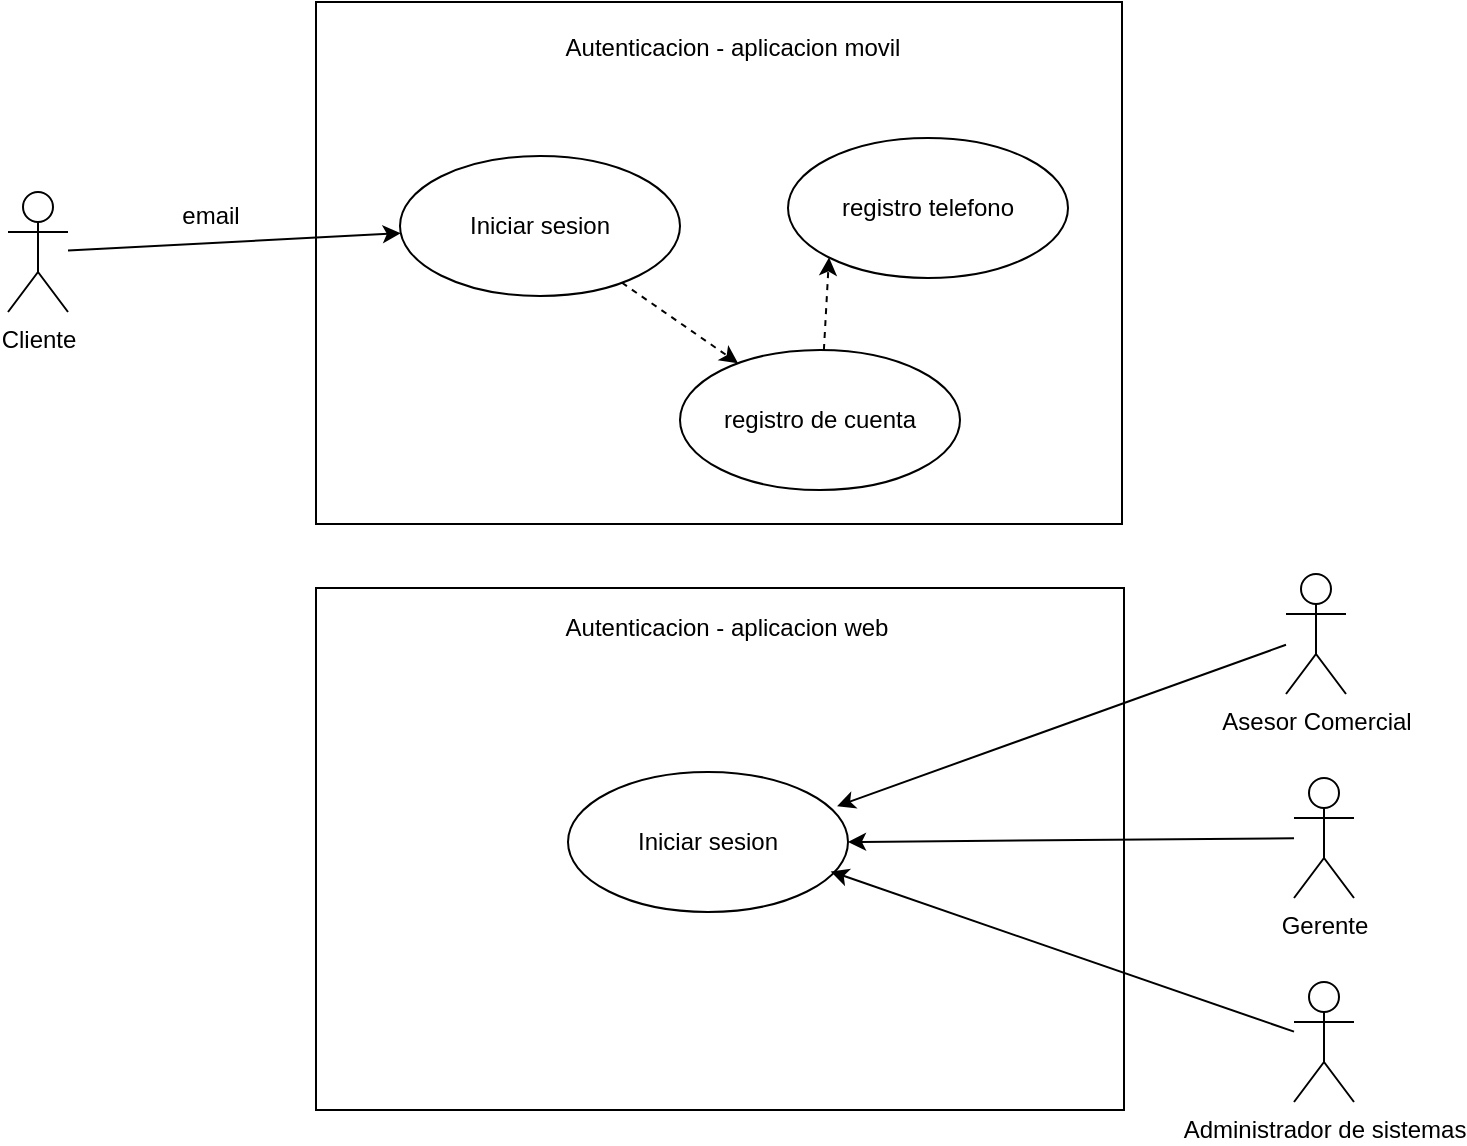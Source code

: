 <mxfile>
    <diagram id="1fi5Kx5LPePZL9SqUFNj" name="Page-1">
        <mxGraphModel dx="1558" dy="1324" grid="0" gridSize="10" guides="1" tooltips="1" connect="1" arrows="1" fold="1" page="0" pageScale="1" pageWidth="850" pageHeight="1100" math="0" shadow="0">
            <root>
                <mxCell id="0"/>
                <mxCell id="1" parent="0"/>
                <mxCell id="65" value="" style="rounded=0;whiteSpace=wrap;html=1;" vertex="1" parent="1">
                    <mxGeometry x="85" y="74" width="404" height="261" as="geometry"/>
                </mxCell>
                <mxCell id="39" value="" style="rounded=0;whiteSpace=wrap;html=1;" parent="1" vertex="1">
                    <mxGeometry x="85" y="-219" width="403" height="261" as="geometry"/>
                </mxCell>
                <mxCell id="40" value="Autenticacion - aplicacion movil&lt;br&gt;" style="text;html=1;align=center;verticalAlign=middle;resizable=0;points=[];autosize=1;strokeColor=none;" parent="1" vertex="1">
                    <mxGeometry x="204" y="-205" width="177" height="18" as="geometry"/>
                </mxCell>
                <mxCell id="73" style="edgeStyle=none;html=1;dashed=1;" edge="1" parent="1" source="42" target="71">
                    <mxGeometry relative="1" as="geometry"/>
                </mxCell>
                <mxCell id="42" value="Iniciar sesion" style="ellipse;whiteSpace=wrap;html=1;" parent="1" vertex="1">
                    <mxGeometry x="127" y="-142" width="140" height="70" as="geometry"/>
                </mxCell>
                <mxCell id="43" value="Iniciar sesion" style="ellipse;whiteSpace=wrap;html=1;" parent="1" vertex="1">
                    <mxGeometry x="211" y="166" width="140" height="70" as="geometry"/>
                </mxCell>
                <mxCell id="62" style="edgeStyle=none;html=1;entryX=0.961;entryY=0.244;entryDx=0;entryDy=0;entryPerimeter=0;" parent="1" source="61" target="43" edge="1">
                    <mxGeometry relative="1" as="geometry"/>
                </mxCell>
                <mxCell id="61" value="Asesor Comercial" style="shape=umlActor;verticalLabelPosition=bottom;verticalAlign=top;html=1;" parent="1" vertex="1">
                    <mxGeometry x="570" y="67" width="30" height="60" as="geometry"/>
                </mxCell>
                <mxCell id="66" value="Autenticacion - aplicacion web" style="text;html=1;align=center;verticalAlign=middle;resizable=0;points=[];autosize=1;strokeColor=none;" vertex="1" parent="1">
                    <mxGeometry x="204" y="85" width="171" height="18" as="geometry"/>
                </mxCell>
                <mxCell id="75" style="edgeStyle=none;html=1;entryX=1;entryY=0.5;entryDx=0;entryDy=0;" edge="1" parent="1" source="67" target="43">
                    <mxGeometry relative="1" as="geometry"/>
                </mxCell>
                <mxCell id="67" value="Gerente" style="shape=umlActor;verticalLabelPosition=bottom;verticalAlign=top;html=1;" vertex="1" parent="1">
                    <mxGeometry x="574" y="169" width="30" height="60" as="geometry"/>
                </mxCell>
                <mxCell id="76" style="edgeStyle=none;html=1;entryX=0.938;entryY=0.71;entryDx=0;entryDy=0;entryPerimeter=0;" edge="1" parent="1" source="68" target="43">
                    <mxGeometry relative="1" as="geometry"/>
                </mxCell>
                <mxCell id="68" value="Administrador de sistemas" style="shape=umlActor;verticalLabelPosition=bottom;verticalAlign=top;html=1;" vertex="1" parent="1">
                    <mxGeometry x="574" y="271" width="30" height="60" as="geometry"/>
                </mxCell>
                <mxCell id="70" style="edgeStyle=none;html=1;" edge="1" parent="1" source="69" target="42">
                    <mxGeometry relative="1" as="geometry"/>
                </mxCell>
                <mxCell id="69" value="Cliente" style="shape=umlActor;verticalLabelPosition=bottom;verticalAlign=top;html=1;" vertex="1" parent="1">
                    <mxGeometry x="-69" y="-124" width="30" height="60" as="geometry"/>
                </mxCell>
                <mxCell id="74" style="edgeStyle=none;html=1;entryX=0;entryY=1;entryDx=0;entryDy=0;dashed=1;" edge="1" parent="1" source="71" target="72">
                    <mxGeometry relative="1" as="geometry"/>
                </mxCell>
                <mxCell id="71" value="registro de cuenta" style="ellipse;whiteSpace=wrap;html=1;" vertex="1" parent="1">
                    <mxGeometry x="267" y="-45" width="140" height="70" as="geometry"/>
                </mxCell>
                <mxCell id="72" value="registro telefono" style="ellipse;whiteSpace=wrap;html=1;" vertex="1" parent="1">
                    <mxGeometry x="321" y="-151" width="140" height="70" as="geometry"/>
                </mxCell>
                <mxCell id="77" value="email" style="text;html=1;align=center;verticalAlign=middle;resizable=0;points=[];autosize=1;strokeColor=none;" vertex="1" parent="1">
                    <mxGeometry x="12" y="-121" width="39" height="18" as="geometry"/>
                </mxCell>
            </root>
        </mxGraphModel>
    </diagram>
</mxfile>